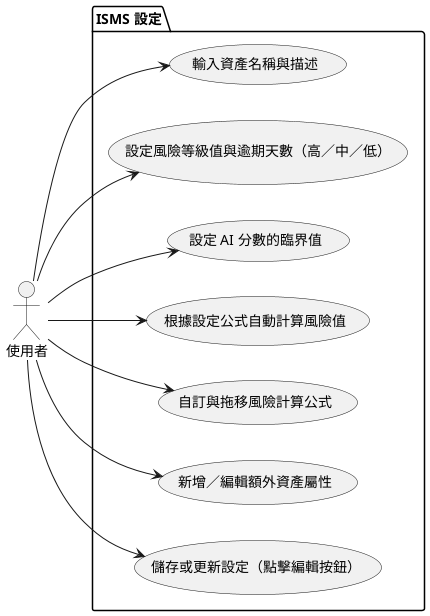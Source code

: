 @startuml

left to right direction

actor 使用者

package "ISMS 設定" {
    usecase "輸入資產名稱與描述" as UC1
    usecase "設定風險等級值與逾期天數（高／中／低）" as UC2
    usecase "設定 AI 分數的臨界值" as UC3
    usecase "根據設定公式自動計算風險值" as UC4
    usecase "自訂與拖移風險計算公式" as UC5
    usecase "新增／編輯額外資產屬性" as UC6
    usecase "儲存或更新設定（點擊編輯按鈕）" as UC7
}

使用者 --> UC1
使用者 --> UC2
使用者 --> UC3
使用者 --> UC4
使用者 --> UC5
使用者 --> UC6
使用者 --> UC7
@enduml
